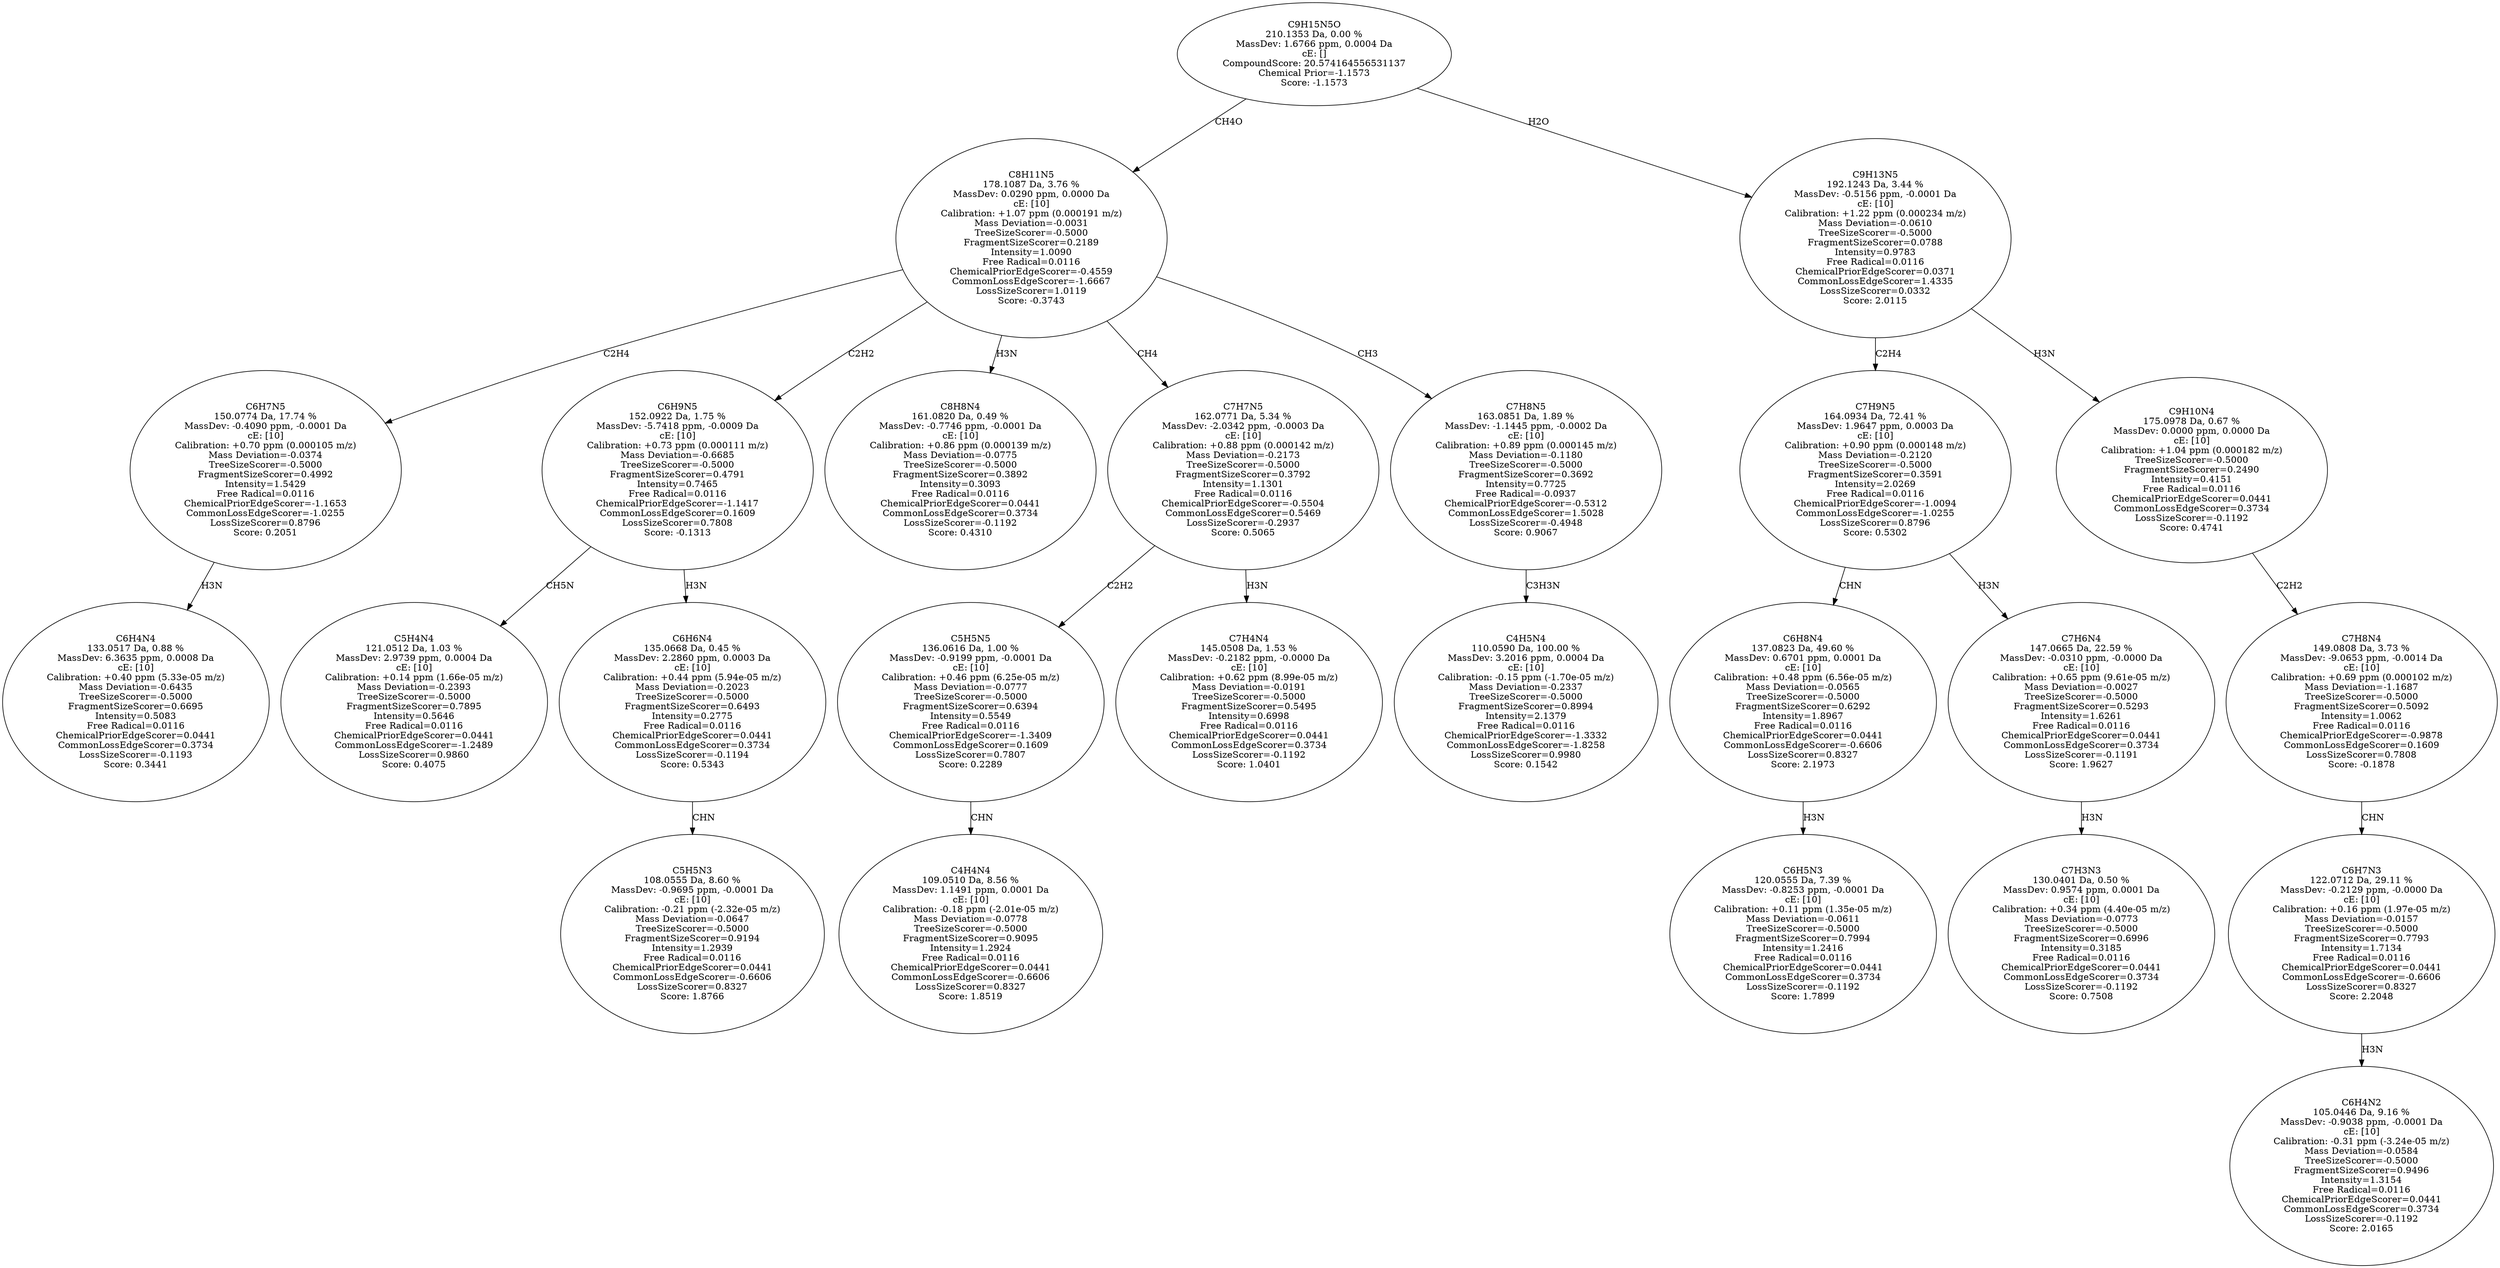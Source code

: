 strict digraph {
v1 [label="C6H4N4\n133.0517 Da, 0.88 %\nMassDev: 6.3635 ppm, 0.0008 Da\ncE: [10]\nCalibration: +0.40 ppm (5.33e-05 m/z)\nMass Deviation=-0.6435\nTreeSizeScorer=-0.5000\nFragmentSizeScorer=0.6695\nIntensity=0.5083\nFree Radical=0.0116\nChemicalPriorEdgeScorer=0.0441\nCommonLossEdgeScorer=0.3734\nLossSizeScorer=-0.1193\nScore: 0.3441"];
v2 [label="C6H7N5\n150.0774 Da, 17.74 %\nMassDev: -0.4090 ppm, -0.0001 Da\ncE: [10]\nCalibration: +0.70 ppm (0.000105 m/z)\nMass Deviation=-0.0374\nTreeSizeScorer=-0.5000\nFragmentSizeScorer=0.4992\nIntensity=1.5429\nFree Radical=0.0116\nChemicalPriorEdgeScorer=-1.1653\nCommonLossEdgeScorer=-1.0255\nLossSizeScorer=0.8796\nScore: 0.2051"];
v3 [label="C5H4N4\n121.0512 Da, 1.03 %\nMassDev: 2.9739 ppm, 0.0004 Da\ncE: [10]\nCalibration: +0.14 ppm (1.66e-05 m/z)\nMass Deviation=-0.2393\nTreeSizeScorer=-0.5000\nFragmentSizeScorer=0.7895\nIntensity=0.5646\nFree Radical=0.0116\nChemicalPriorEdgeScorer=0.0441\nCommonLossEdgeScorer=-1.2489\nLossSizeScorer=0.9860\nScore: 0.4075"];
v4 [label="C5H5N3\n108.0555 Da, 8.60 %\nMassDev: -0.9695 ppm, -0.0001 Da\ncE: [10]\nCalibration: -0.21 ppm (-2.32e-05 m/z)\nMass Deviation=-0.0647\nTreeSizeScorer=-0.5000\nFragmentSizeScorer=0.9194\nIntensity=1.2939\nFree Radical=0.0116\nChemicalPriorEdgeScorer=0.0441\nCommonLossEdgeScorer=-0.6606\nLossSizeScorer=0.8327\nScore: 1.8766"];
v5 [label="C6H6N4\n135.0668 Da, 0.45 %\nMassDev: 2.2860 ppm, 0.0003 Da\ncE: [10]\nCalibration: +0.44 ppm (5.94e-05 m/z)\nMass Deviation=-0.2023\nTreeSizeScorer=-0.5000\nFragmentSizeScorer=0.6493\nIntensity=0.2775\nFree Radical=0.0116\nChemicalPriorEdgeScorer=0.0441\nCommonLossEdgeScorer=0.3734\nLossSizeScorer=-0.1194\nScore: 0.5343"];
v6 [label="C6H9N5\n152.0922 Da, 1.75 %\nMassDev: -5.7418 ppm, -0.0009 Da\ncE: [10]\nCalibration: +0.73 ppm (0.000111 m/z)\nMass Deviation=-0.6685\nTreeSizeScorer=-0.5000\nFragmentSizeScorer=0.4791\nIntensity=0.7465\nFree Radical=0.0116\nChemicalPriorEdgeScorer=-1.1417\nCommonLossEdgeScorer=0.1609\nLossSizeScorer=0.7808\nScore: -0.1313"];
v7 [label="C8H8N4\n161.0820 Da, 0.49 %\nMassDev: -0.7746 ppm, -0.0001 Da\ncE: [10]\nCalibration: +0.86 ppm (0.000139 m/z)\nMass Deviation=-0.0775\nTreeSizeScorer=-0.5000\nFragmentSizeScorer=0.3892\nIntensity=0.3093\nFree Radical=0.0116\nChemicalPriorEdgeScorer=0.0441\nCommonLossEdgeScorer=0.3734\nLossSizeScorer=-0.1192\nScore: 0.4310"];
v8 [label="C4H4N4\n109.0510 Da, 8.56 %\nMassDev: 1.1491 ppm, 0.0001 Da\ncE: [10]\nCalibration: -0.18 ppm (-2.01e-05 m/z)\nMass Deviation=-0.0778\nTreeSizeScorer=-0.5000\nFragmentSizeScorer=0.9095\nIntensity=1.2924\nFree Radical=0.0116\nChemicalPriorEdgeScorer=0.0441\nCommonLossEdgeScorer=-0.6606\nLossSizeScorer=0.8327\nScore: 1.8519"];
v9 [label="C5H5N5\n136.0616 Da, 1.00 %\nMassDev: -0.9199 ppm, -0.0001 Da\ncE: [10]\nCalibration: +0.46 ppm (6.25e-05 m/z)\nMass Deviation=-0.0777\nTreeSizeScorer=-0.5000\nFragmentSizeScorer=0.6394\nIntensity=0.5549\nFree Radical=0.0116\nChemicalPriorEdgeScorer=-1.3409\nCommonLossEdgeScorer=0.1609\nLossSizeScorer=0.7807\nScore: 0.2289"];
v10 [label="C7H4N4\n145.0508 Da, 1.53 %\nMassDev: -0.2182 ppm, -0.0000 Da\ncE: [10]\nCalibration: +0.62 ppm (8.99e-05 m/z)\nMass Deviation=-0.0191\nTreeSizeScorer=-0.5000\nFragmentSizeScorer=0.5495\nIntensity=0.6998\nFree Radical=0.0116\nChemicalPriorEdgeScorer=0.0441\nCommonLossEdgeScorer=0.3734\nLossSizeScorer=-0.1192\nScore: 1.0401"];
v11 [label="C7H7N5\n162.0771 Da, 5.34 %\nMassDev: -2.0342 ppm, -0.0003 Da\ncE: [10]\nCalibration: +0.88 ppm (0.000142 m/z)\nMass Deviation=-0.2173\nTreeSizeScorer=-0.5000\nFragmentSizeScorer=0.3792\nIntensity=1.1301\nFree Radical=0.0116\nChemicalPriorEdgeScorer=-0.5504\nCommonLossEdgeScorer=0.5469\nLossSizeScorer=-0.2937\nScore: 0.5065"];
v12 [label="C4H5N4\n110.0590 Da, 100.00 %\nMassDev: 3.2016 ppm, 0.0004 Da\ncE: [10]\nCalibration: -0.15 ppm (-1.70e-05 m/z)\nMass Deviation=-0.2337\nTreeSizeScorer=-0.5000\nFragmentSizeScorer=0.8994\nIntensity=2.1379\nFree Radical=0.0116\nChemicalPriorEdgeScorer=-1.3332\nCommonLossEdgeScorer=-1.8258\nLossSizeScorer=0.9980\nScore: 0.1542"];
v13 [label="C7H8N5\n163.0851 Da, 1.89 %\nMassDev: -1.1445 ppm, -0.0002 Da\ncE: [10]\nCalibration: +0.89 ppm (0.000145 m/z)\nMass Deviation=-0.1180\nTreeSizeScorer=-0.5000\nFragmentSizeScorer=0.3692\nIntensity=0.7725\nFree Radical=-0.0937\nChemicalPriorEdgeScorer=-0.5312\nCommonLossEdgeScorer=1.5028\nLossSizeScorer=-0.4948\nScore: 0.9067"];
v14 [label="C8H11N5\n178.1087 Da, 3.76 %\nMassDev: 0.0290 ppm, 0.0000 Da\ncE: [10]\nCalibration: +1.07 ppm (0.000191 m/z)\nMass Deviation=-0.0031\nTreeSizeScorer=-0.5000\nFragmentSizeScorer=0.2189\nIntensity=1.0090\nFree Radical=0.0116\nChemicalPriorEdgeScorer=-0.4559\nCommonLossEdgeScorer=-1.6667\nLossSizeScorer=1.0119\nScore: -0.3743"];
v15 [label="C6H5N3\n120.0555 Da, 7.39 %\nMassDev: -0.8253 ppm, -0.0001 Da\ncE: [10]\nCalibration: +0.11 ppm (1.35e-05 m/z)\nMass Deviation=-0.0611\nTreeSizeScorer=-0.5000\nFragmentSizeScorer=0.7994\nIntensity=1.2416\nFree Radical=0.0116\nChemicalPriorEdgeScorer=0.0441\nCommonLossEdgeScorer=0.3734\nLossSizeScorer=-0.1192\nScore: 1.7899"];
v16 [label="C6H8N4\n137.0823 Da, 49.60 %\nMassDev: 0.6701 ppm, 0.0001 Da\ncE: [10]\nCalibration: +0.48 ppm (6.56e-05 m/z)\nMass Deviation=-0.0565\nTreeSizeScorer=-0.5000\nFragmentSizeScorer=0.6292\nIntensity=1.8967\nFree Radical=0.0116\nChemicalPriorEdgeScorer=0.0441\nCommonLossEdgeScorer=-0.6606\nLossSizeScorer=0.8327\nScore: 2.1973"];
v17 [label="C7H3N3\n130.0401 Da, 0.50 %\nMassDev: 0.9574 ppm, 0.0001 Da\ncE: [10]\nCalibration: +0.34 ppm (4.40e-05 m/z)\nMass Deviation=-0.0773\nTreeSizeScorer=-0.5000\nFragmentSizeScorer=0.6996\nIntensity=0.3185\nFree Radical=0.0116\nChemicalPriorEdgeScorer=0.0441\nCommonLossEdgeScorer=0.3734\nLossSizeScorer=-0.1192\nScore: 0.7508"];
v18 [label="C7H6N4\n147.0665 Da, 22.59 %\nMassDev: -0.0310 ppm, -0.0000 Da\ncE: [10]\nCalibration: +0.65 ppm (9.61e-05 m/z)\nMass Deviation=-0.0027\nTreeSizeScorer=-0.5000\nFragmentSizeScorer=0.5293\nIntensity=1.6261\nFree Radical=0.0116\nChemicalPriorEdgeScorer=0.0441\nCommonLossEdgeScorer=0.3734\nLossSizeScorer=-0.1191\nScore: 1.9627"];
v19 [label="C7H9N5\n164.0934 Da, 72.41 %\nMassDev: 1.9647 ppm, 0.0003 Da\ncE: [10]\nCalibration: +0.90 ppm (0.000148 m/z)\nMass Deviation=-0.2120\nTreeSizeScorer=-0.5000\nFragmentSizeScorer=0.3591\nIntensity=2.0269\nFree Radical=0.0116\nChemicalPriorEdgeScorer=-1.0094\nCommonLossEdgeScorer=-1.0255\nLossSizeScorer=0.8796\nScore: 0.5302"];
v20 [label="C6H4N2\n105.0446 Da, 9.16 %\nMassDev: -0.9038 ppm, -0.0001 Da\ncE: [10]\nCalibration: -0.31 ppm (-3.24e-05 m/z)\nMass Deviation=-0.0584\nTreeSizeScorer=-0.5000\nFragmentSizeScorer=0.9496\nIntensity=1.3154\nFree Radical=0.0116\nChemicalPriorEdgeScorer=0.0441\nCommonLossEdgeScorer=0.3734\nLossSizeScorer=-0.1192\nScore: 2.0165"];
v21 [label="C6H7N3\n122.0712 Da, 29.11 %\nMassDev: -0.2129 ppm, -0.0000 Da\ncE: [10]\nCalibration: +0.16 ppm (1.97e-05 m/z)\nMass Deviation=-0.0157\nTreeSizeScorer=-0.5000\nFragmentSizeScorer=0.7793\nIntensity=1.7134\nFree Radical=0.0116\nChemicalPriorEdgeScorer=0.0441\nCommonLossEdgeScorer=-0.6606\nLossSizeScorer=0.8327\nScore: 2.2048"];
v22 [label="C7H8N4\n149.0808 Da, 3.73 %\nMassDev: -9.0653 ppm, -0.0014 Da\ncE: [10]\nCalibration: +0.69 ppm (0.000102 m/z)\nMass Deviation=-1.1687\nTreeSizeScorer=-0.5000\nFragmentSizeScorer=0.5092\nIntensity=1.0062\nFree Radical=0.0116\nChemicalPriorEdgeScorer=-0.9878\nCommonLossEdgeScorer=0.1609\nLossSizeScorer=0.7808\nScore: -0.1878"];
v23 [label="C9H10N4\n175.0978 Da, 0.67 %\nMassDev: 0.0000 ppm, 0.0000 Da\ncE: [10]\nCalibration: +1.04 ppm (0.000182 m/z)\nTreeSizeScorer=-0.5000\nFragmentSizeScorer=0.2490\nIntensity=0.4151\nFree Radical=0.0116\nChemicalPriorEdgeScorer=0.0441\nCommonLossEdgeScorer=0.3734\nLossSizeScorer=-0.1192\nScore: 0.4741"];
v24 [label="C9H13N5\n192.1243 Da, 3.44 %\nMassDev: -0.5156 ppm, -0.0001 Da\ncE: [10]\nCalibration: +1.22 ppm (0.000234 m/z)\nMass Deviation=-0.0610\nTreeSizeScorer=-0.5000\nFragmentSizeScorer=0.0788\nIntensity=0.9783\nFree Radical=0.0116\nChemicalPriorEdgeScorer=0.0371\nCommonLossEdgeScorer=1.4335\nLossSizeScorer=0.0332\nScore: 2.0115"];
v25 [label="C9H15N5O\n210.1353 Da, 0.00 %\nMassDev: 1.6766 ppm, 0.0004 Da\ncE: []\nCompoundScore: 20.574164556531137\nChemical Prior=-1.1573\nScore: -1.1573"];
v2 -> v1 [label="H3N"];
v14 -> v2 [label="C2H4"];
v6 -> v3 [label="CH5N"];
v5 -> v4 [label="CHN"];
v6 -> v5 [label="H3N"];
v14 -> v6 [label="C2H2"];
v14 -> v7 [label="H3N"];
v9 -> v8 [label="CHN"];
v11 -> v9 [label="C2H2"];
v11 -> v10 [label="H3N"];
v14 -> v11 [label="CH4"];
v13 -> v12 [label="C3H3N"];
v14 -> v13 [label="CH3"];
v25 -> v14 [label="CH4O"];
v16 -> v15 [label="H3N"];
v19 -> v16 [label="CHN"];
v18 -> v17 [label="H3N"];
v19 -> v18 [label="H3N"];
v24 -> v19 [label="C2H4"];
v21 -> v20 [label="H3N"];
v22 -> v21 [label="CHN"];
v23 -> v22 [label="C2H2"];
v24 -> v23 [label="H3N"];
v25 -> v24 [label="H2O"];
}